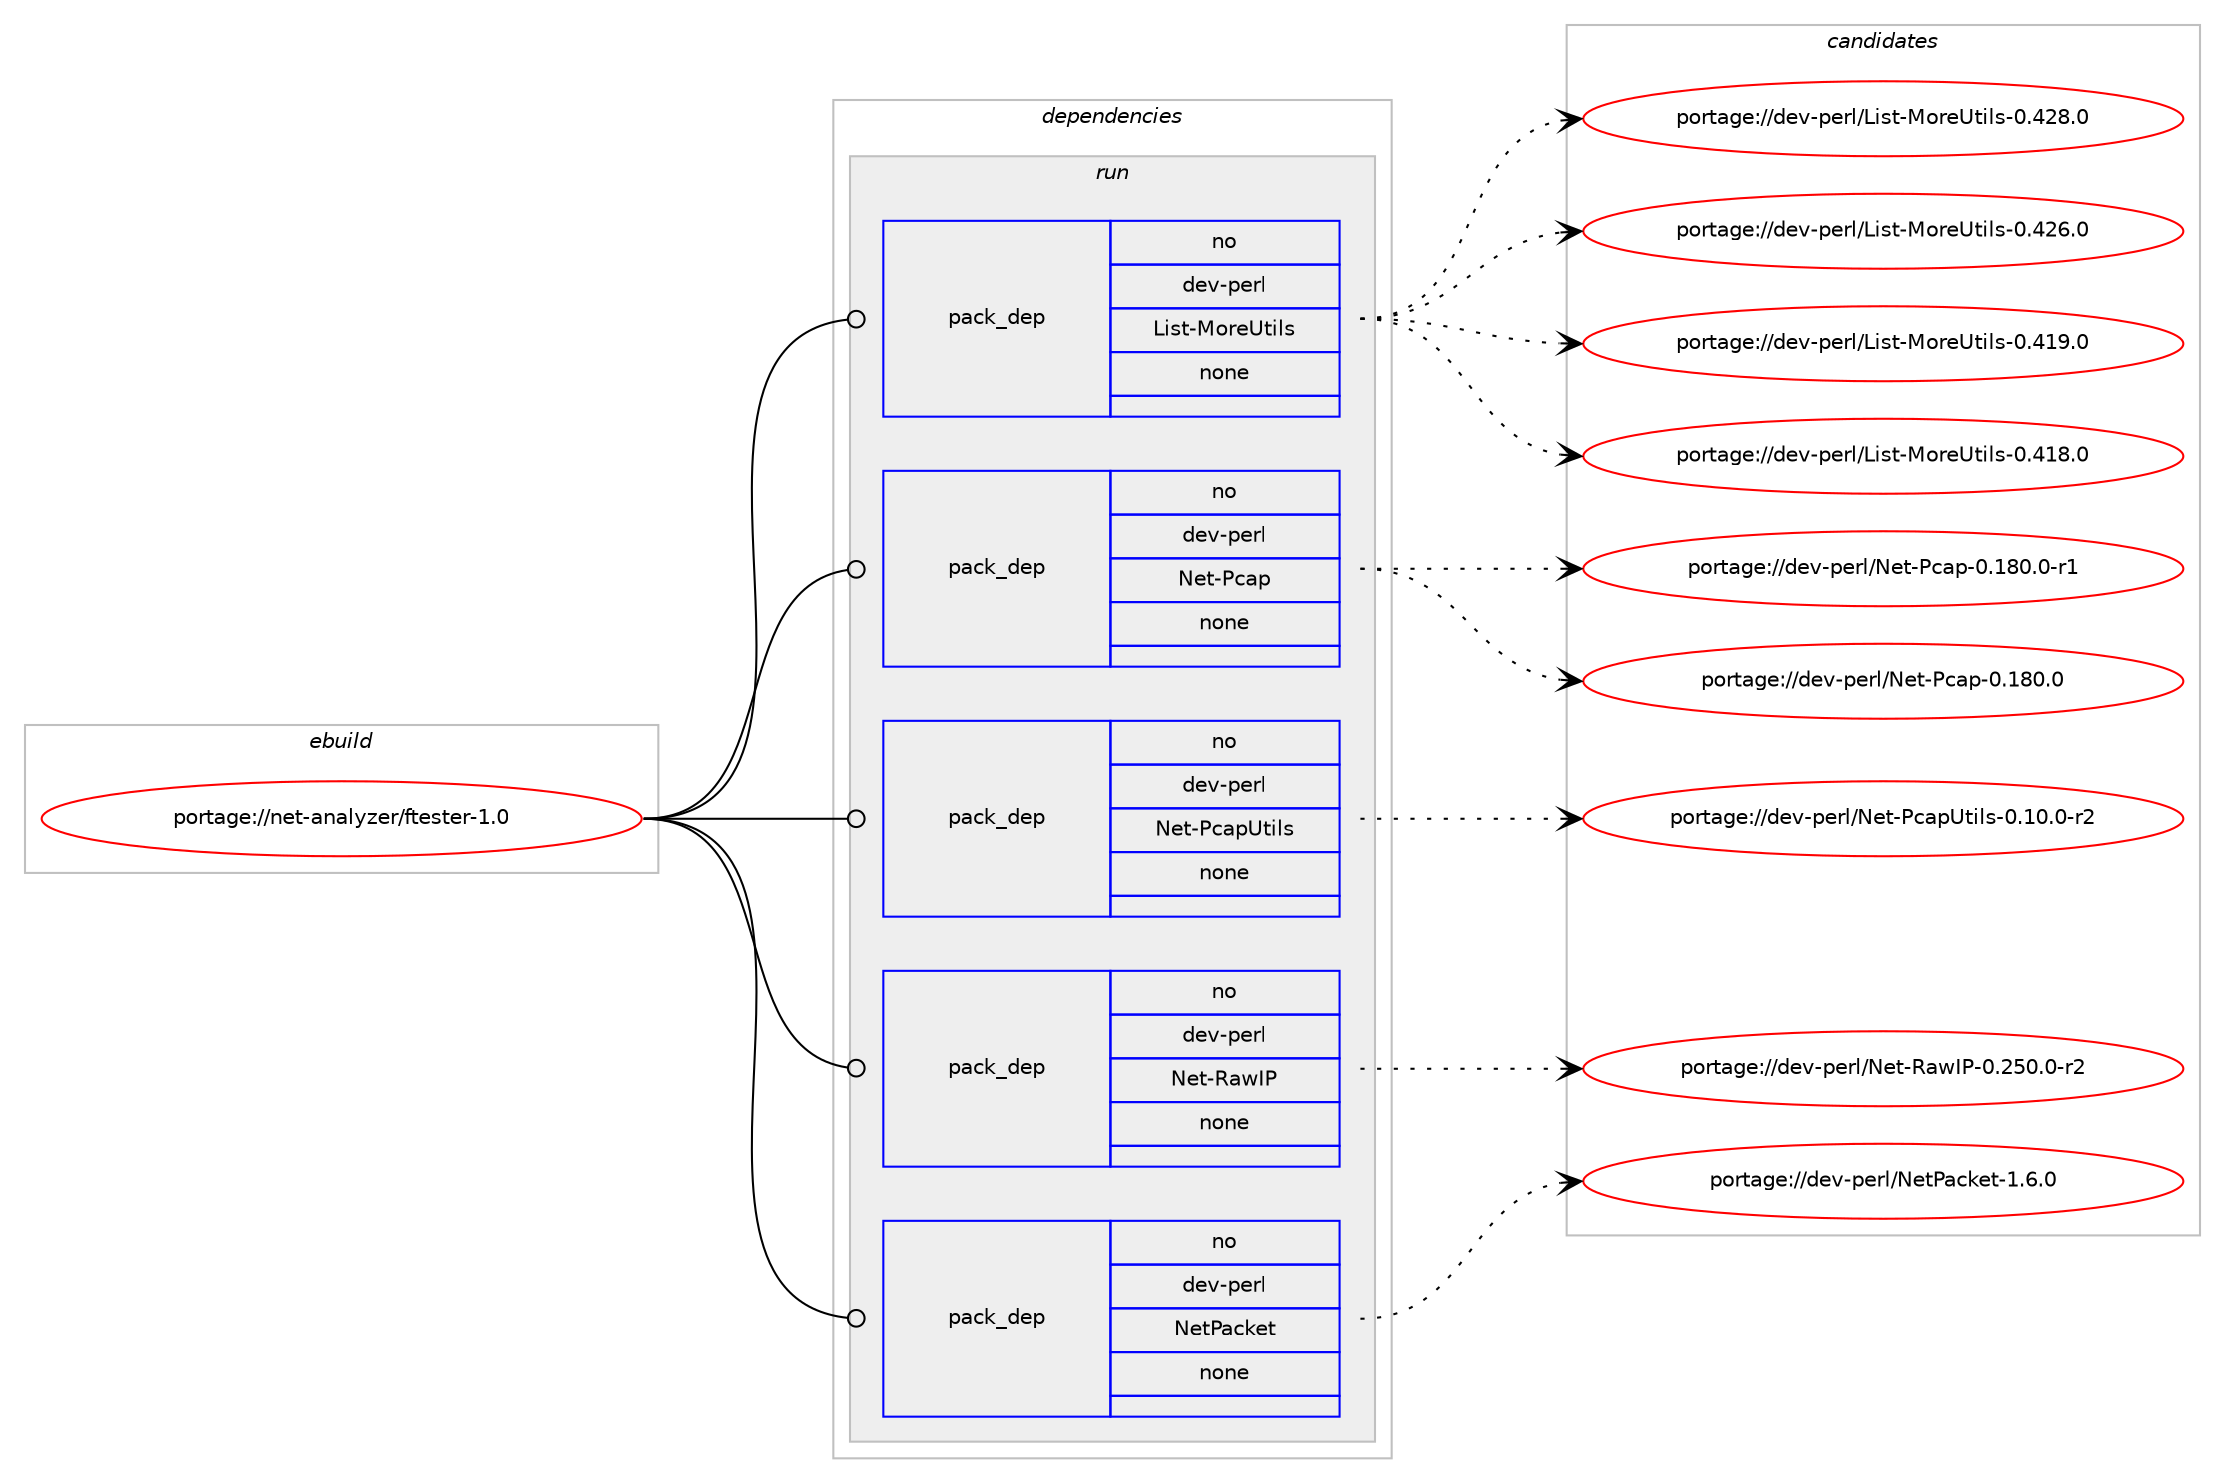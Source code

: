 digraph prolog {

# *************
# Graph options
# *************

newrank=true;
concentrate=true;
compound=true;
graph [rankdir=LR,fontname=Helvetica,fontsize=10,ranksep=1.5];#, ranksep=2.5, nodesep=0.2];
edge  [arrowhead=vee];
node  [fontname=Helvetica,fontsize=10];

# **********
# The ebuild
# **********

subgraph cluster_leftcol {
color=gray;
rank=same;
label=<<i>ebuild</i>>;
id [label="portage://net-analyzer/ftester-1.0", color=red, width=4, href="../net-analyzer/ftester-1.0.svg"];
}

# ****************
# The dependencies
# ****************

subgraph cluster_midcol {
color=gray;
label=<<i>dependencies</i>>;
subgraph cluster_compile {
fillcolor="#eeeeee";
style=filled;
label=<<i>compile</i>>;
}
subgraph cluster_compileandrun {
fillcolor="#eeeeee";
style=filled;
label=<<i>compile and run</i>>;
}
subgraph cluster_run {
fillcolor="#eeeeee";
style=filled;
label=<<i>run</i>>;
subgraph pack2648 {
dependency3215 [label=<<TABLE BORDER="0" CELLBORDER="1" CELLSPACING="0" CELLPADDING="4" WIDTH="220"><TR><TD ROWSPAN="6" CELLPADDING="30">pack_dep</TD></TR><TR><TD WIDTH="110">no</TD></TR><TR><TD>dev-perl</TD></TR><TR><TD>List-MoreUtils</TD></TR><TR><TD>none</TD></TR><TR><TD></TD></TR></TABLE>>, shape=none, color=blue];
}
id:e -> dependency3215:w [weight=20,style="solid",arrowhead="odot"];
subgraph pack2649 {
dependency3216 [label=<<TABLE BORDER="0" CELLBORDER="1" CELLSPACING="0" CELLPADDING="4" WIDTH="220"><TR><TD ROWSPAN="6" CELLPADDING="30">pack_dep</TD></TR><TR><TD WIDTH="110">no</TD></TR><TR><TD>dev-perl</TD></TR><TR><TD>Net-Pcap</TD></TR><TR><TD>none</TD></TR><TR><TD></TD></TR></TABLE>>, shape=none, color=blue];
}
id:e -> dependency3216:w [weight=20,style="solid",arrowhead="odot"];
subgraph pack2650 {
dependency3217 [label=<<TABLE BORDER="0" CELLBORDER="1" CELLSPACING="0" CELLPADDING="4" WIDTH="220"><TR><TD ROWSPAN="6" CELLPADDING="30">pack_dep</TD></TR><TR><TD WIDTH="110">no</TD></TR><TR><TD>dev-perl</TD></TR><TR><TD>Net-PcapUtils</TD></TR><TR><TD>none</TD></TR><TR><TD></TD></TR></TABLE>>, shape=none, color=blue];
}
id:e -> dependency3217:w [weight=20,style="solid",arrowhead="odot"];
subgraph pack2651 {
dependency3218 [label=<<TABLE BORDER="0" CELLBORDER="1" CELLSPACING="0" CELLPADDING="4" WIDTH="220"><TR><TD ROWSPAN="6" CELLPADDING="30">pack_dep</TD></TR><TR><TD WIDTH="110">no</TD></TR><TR><TD>dev-perl</TD></TR><TR><TD>Net-RawIP</TD></TR><TR><TD>none</TD></TR><TR><TD></TD></TR></TABLE>>, shape=none, color=blue];
}
id:e -> dependency3218:w [weight=20,style="solid",arrowhead="odot"];
subgraph pack2652 {
dependency3219 [label=<<TABLE BORDER="0" CELLBORDER="1" CELLSPACING="0" CELLPADDING="4" WIDTH="220"><TR><TD ROWSPAN="6" CELLPADDING="30">pack_dep</TD></TR><TR><TD WIDTH="110">no</TD></TR><TR><TD>dev-perl</TD></TR><TR><TD>NetPacket</TD></TR><TR><TD>none</TD></TR><TR><TD></TD></TR></TABLE>>, shape=none, color=blue];
}
id:e -> dependency3219:w [weight=20,style="solid",arrowhead="odot"];
}
}

# **************
# The candidates
# **************

subgraph cluster_choices {
rank=same;
color=gray;
label=<<i>candidates</i>>;

subgraph choice2648 {
color=black;
nodesep=1;
choice1001011184511210111410847761051151164577111114101851161051081154548465250564648 [label="portage://dev-perl/List-MoreUtils-0.428.0", color=red, width=4,href="../dev-perl/List-MoreUtils-0.428.0.svg"];
choice1001011184511210111410847761051151164577111114101851161051081154548465250544648 [label="portage://dev-perl/List-MoreUtils-0.426.0", color=red, width=4,href="../dev-perl/List-MoreUtils-0.426.0.svg"];
choice1001011184511210111410847761051151164577111114101851161051081154548465249574648 [label="portage://dev-perl/List-MoreUtils-0.419.0", color=red, width=4,href="../dev-perl/List-MoreUtils-0.419.0.svg"];
choice1001011184511210111410847761051151164577111114101851161051081154548465249564648 [label="portage://dev-perl/List-MoreUtils-0.418.0", color=red, width=4,href="../dev-perl/List-MoreUtils-0.418.0.svg"];
dependency3215:e -> choice1001011184511210111410847761051151164577111114101851161051081154548465250564648:w [style=dotted,weight="100"];
dependency3215:e -> choice1001011184511210111410847761051151164577111114101851161051081154548465250544648:w [style=dotted,weight="100"];
dependency3215:e -> choice1001011184511210111410847761051151164577111114101851161051081154548465249574648:w [style=dotted,weight="100"];
dependency3215:e -> choice1001011184511210111410847761051151164577111114101851161051081154548465249564648:w [style=dotted,weight="100"];
}
subgraph choice2649 {
color=black;
nodesep=1;
choice1001011184511210111410847781011164580999711245484649564846484511449 [label="portage://dev-perl/Net-Pcap-0.180.0-r1", color=red, width=4,href="../dev-perl/Net-Pcap-0.180.0-r1.svg"];
choice100101118451121011141084778101116458099971124548464956484648 [label="portage://dev-perl/Net-Pcap-0.180.0", color=red, width=4,href="../dev-perl/Net-Pcap-0.180.0.svg"];
dependency3216:e -> choice1001011184511210111410847781011164580999711245484649564846484511449:w [style=dotted,weight="100"];
dependency3216:e -> choice100101118451121011141084778101116458099971124548464956484648:w [style=dotted,weight="100"];
}
subgraph choice2650 {
color=black;
nodesep=1;
choice1001011184511210111410847781011164580999711285116105108115454846494846484511450 [label="portage://dev-perl/Net-PcapUtils-0.10.0-r2", color=red, width=4,href="../dev-perl/Net-PcapUtils-0.10.0-r2.svg"];
dependency3217:e -> choice1001011184511210111410847781011164580999711285116105108115454846494846484511450:w [style=dotted,weight="100"];
}
subgraph choice2651 {
color=black;
nodesep=1;
choice100101118451121011141084778101116458297119738045484650534846484511450 [label="portage://dev-perl/Net-RawIP-0.250.0-r2", color=red, width=4,href="../dev-perl/Net-RawIP-0.250.0-r2.svg"];
dependency3218:e -> choice100101118451121011141084778101116458297119738045484650534846484511450:w [style=dotted,weight="100"];
}
subgraph choice2652 {
color=black;
nodesep=1;
choice100101118451121011141084778101116809799107101116454946544648 [label="portage://dev-perl/NetPacket-1.6.0", color=red, width=4,href="../dev-perl/NetPacket-1.6.0.svg"];
dependency3219:e -> choice100101118451121011141084778101116809799107101116454946544648:w [style=dotted,weight="100"];
}
}

}
